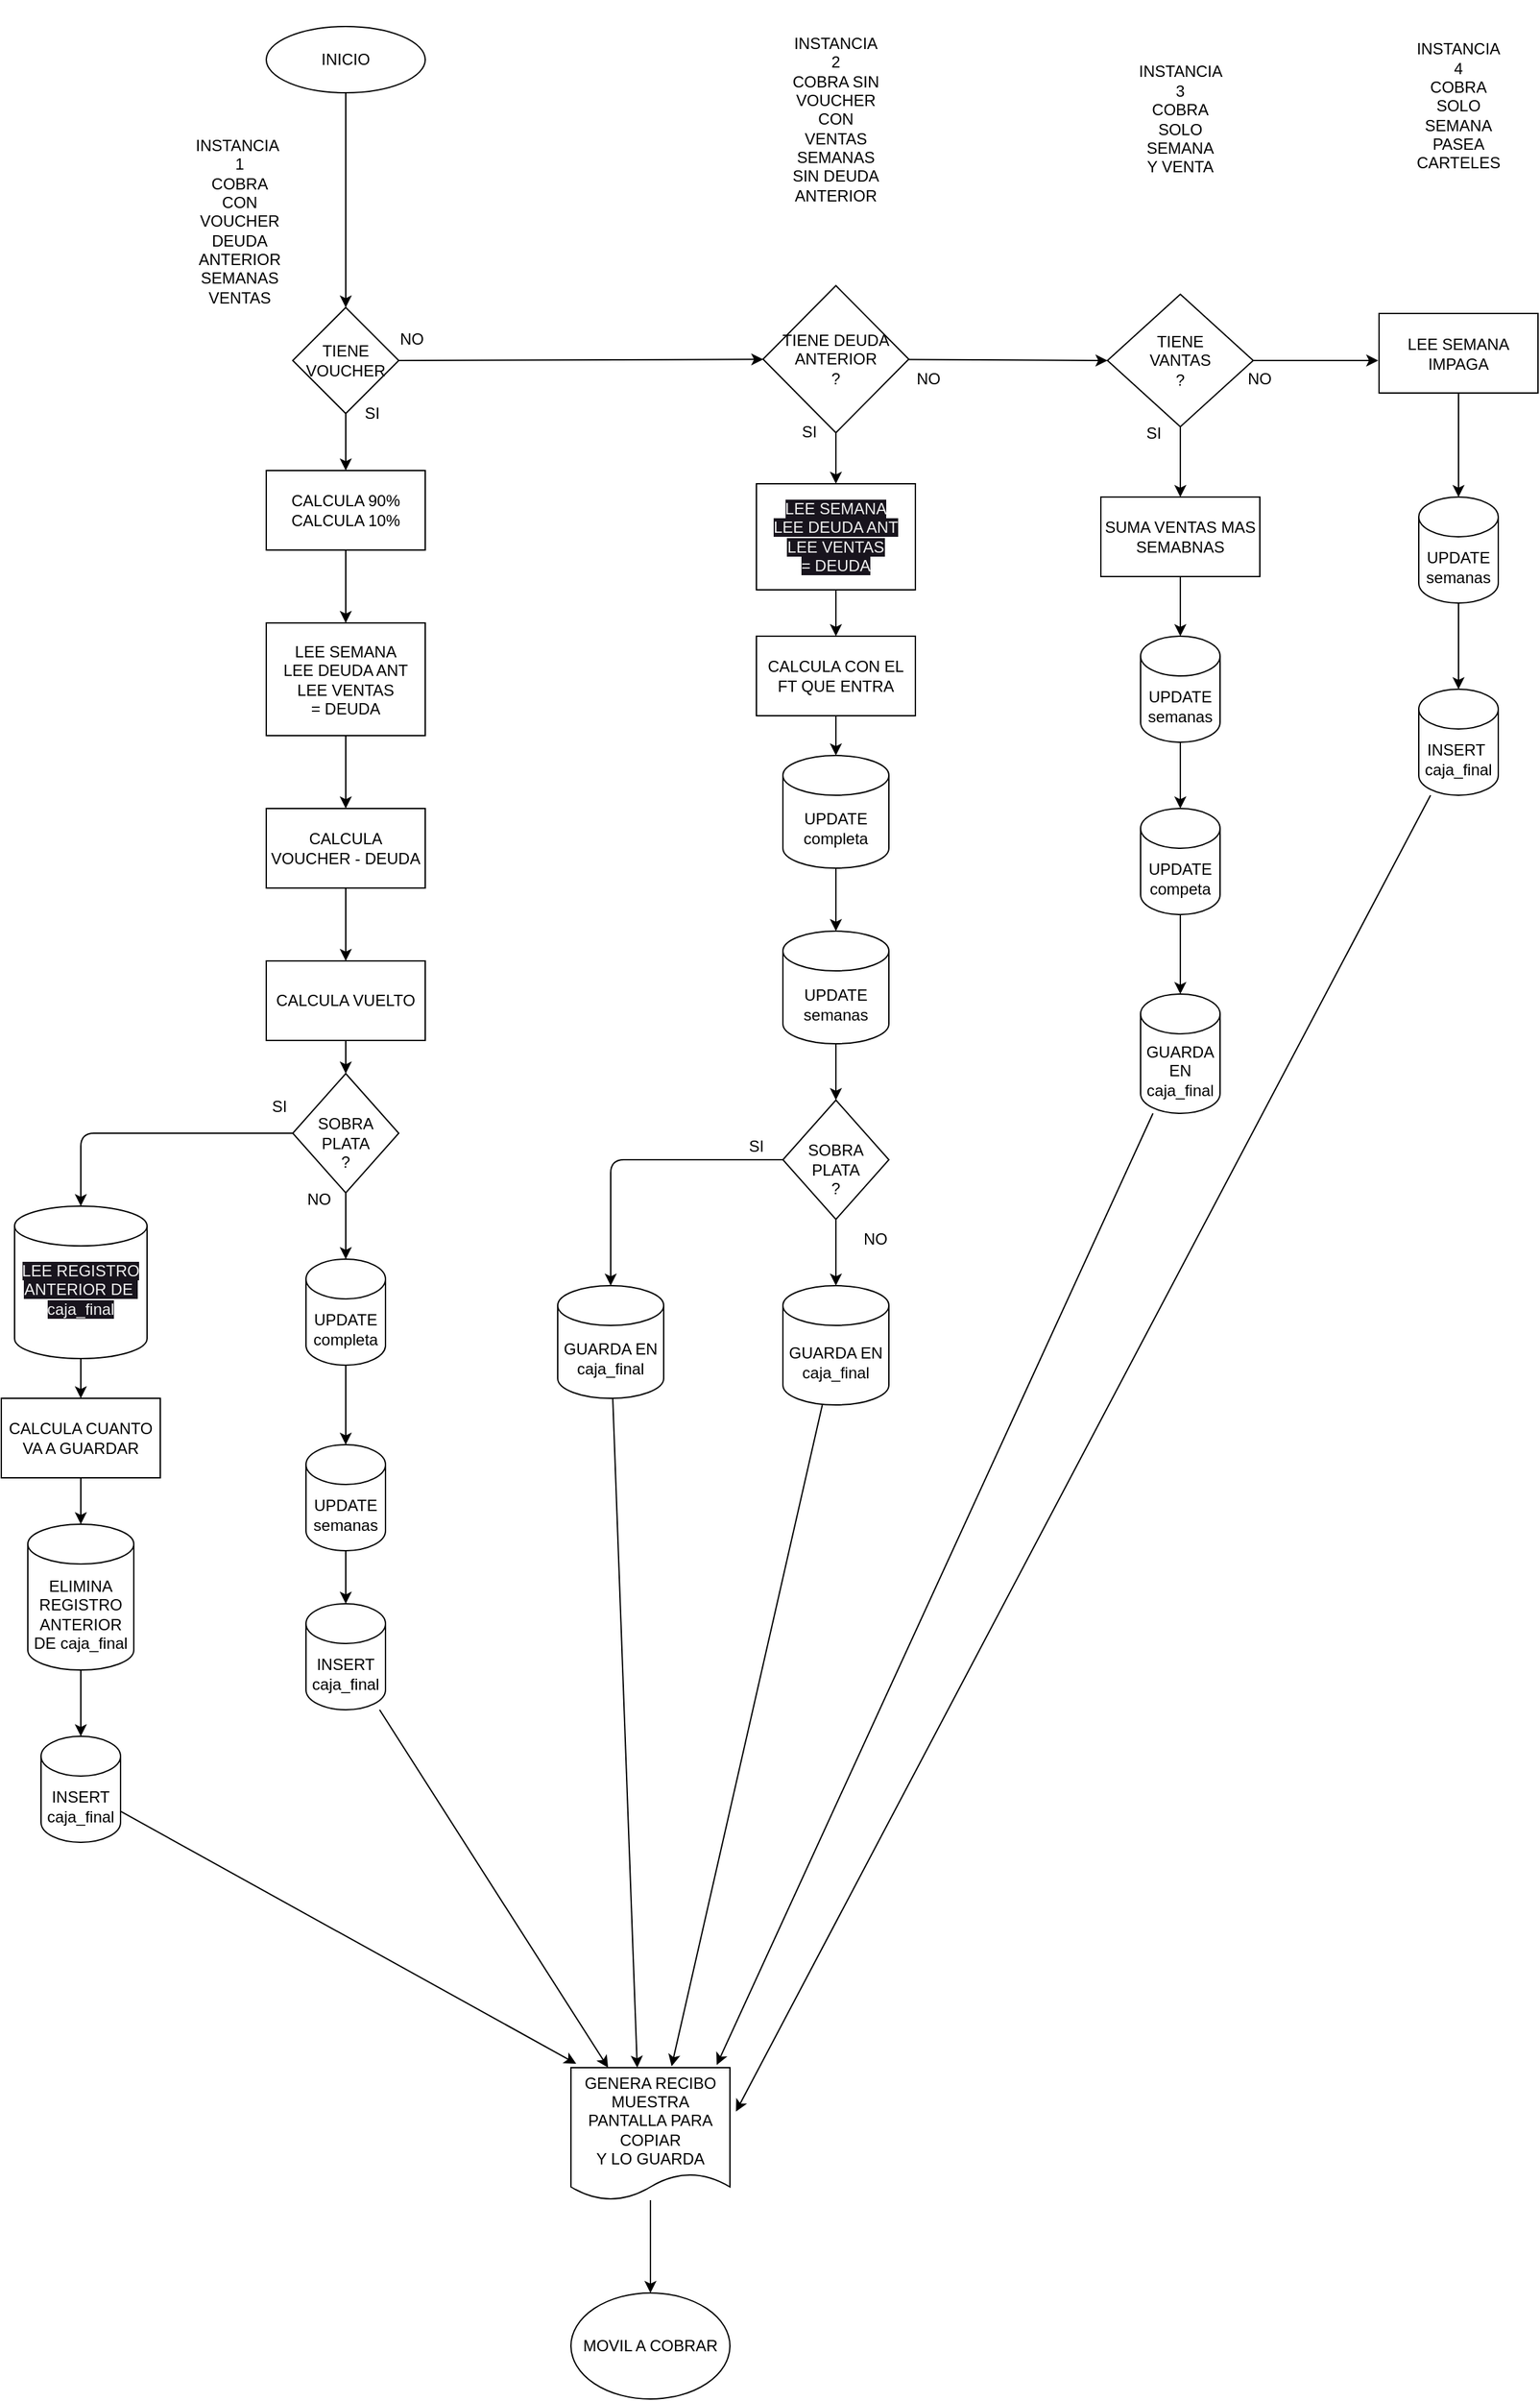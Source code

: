 <mxfile>
    <diagram id="kjOhQMgdqAB7MrJRMUMG" name="Página-1">
        <mxGraphModel dx="1461" dy="928" grid="1" gridSize="10" guides="1" tooltips="1" connect="1" arrows="1" fold="1" page="0" pageScale="1" pageWidth="827" pageHeight="1169" math="0" shadow="0">
            <root>
                <mxCell id="0"/>
                <mxCell id="1" parent="0"/>
                <mxCell id="9" style="edgeStyle=none;html=1;exitX=0.5;exitY=1;exitDx=0;exitDy=0;entryX=0.5;entryY=0;entryDx=0;entryDy=0;" parent="1" source="2" target="3" edge="1">
                    <mxGeometry relative="1" as="geometry"/>
                </mxCell>
                <mxCell id="2" value="INICIO" style="ellipse;whiteSpace=wrap;html=1;" parent="1" vertex="1">
                    <mxGeometry x="90" y="-60" width="120" height="50" as="geometry"/>
                </mxCell>
                <mxCell id="18" style="edgeStyle=none;html=1;exitX=0.5;exitY=1;exitDx=0;exitDy=0;entryX=0.5;entryY=0;entryDx=0;entryDy=0;" parent="1" source="3" target="4" edge="1">
                    <mxGeometry relative="1" as="geometry"/>
                </mxCell>
                <mxCell id="41" style="edgeStyle=none;html=1;exitX=1;exitY=0.5;exitDx=0;exitDy=0;" parent="1" source="3" target="26" edge="1">
                    <mxGeometry relative="1" as="geometry"/>
                </mxCell>
                <mxCell id="3" value="TIENE VOUCHER" style="rhombus;whiteSpace=wrap;html=1;" parent="1" vertex="1">
                    <mxGeometry x="110" y="152" width="80" height="80" as="geometry"/>
                </mxCell>
                <mxCell id="178" value="" style="edgeStyle=none;html=1;" edge="1" parent="1" source="4" target="58">
                    <mxGeometry relative="1" as="geometry"/>
                </mxCell>
                <mxCell id="4" value="CALCULA 90%&lt;br&gt;CALCULA 10%" style="rounded=0;whiteSpace=wrap;html=1;" parent="1" vertex="1">
                    <mxGeometry x="90" y="275" width="120" height="60" as="geometry"/>
                </mxCell>
                <mxCell id="141" value="" style="edgeStyle=none;html=1;" edge="1" parent="1" source="5" target="92">
                    <mxGeometry relative="1" as="geometry"/>
                </mxCell>
                <mxCell id="5" value="SUMA VENTAS MAS SEMABNAS" style="whiteSpace=wrap;html=1;" parent="1" vertex="1">
                    <mxGeometry x="720" y="295" width="120" height="60" as="geometry"/>
                </mxCell>
                <mxCell id="175" style="edgeStyle=none;html=1;entryX=0.917;entryY=-0.02;entryDx=0;entryDy=0;entryPerimeter=0;" edge="1" parent="1" source="21" target="169">
                    <mxGeometry relative="1" as="geometry"/>
                </mxCell>
                <mxCell id="21" value="GUARDA EN caja_final" style="shape=cylinder3;whiteSpace=wrap;html=1;boundedLbl=1;backgroundOutline=1;size=15;" parent="1" vertex="1">
                    <mxGeometry x="750" y="670" width="60" height="90" as="geometry"/>
                </mxCell>
                <mxCell id="32" style="edgeStyle=none;html=1;exitX=0.5;exitY=1;exitDx=0;exitDy=0;entryX=0.5;entryY=0;entryDx=0;entryDy=0;" parent="1" source="26" target="31" edge="1">
                    <mxGeometry relative="1" as="geometry"/>
                </mxCell>
                <mxCell id="136" style="edgeStyle=none;html=1;entryX=0;entryY=0.5;entryDx=0;entryDy=0;" edge="1" parent="1" source="26" target="135">
                    <mxGeometry relative="1" as="geometry"/>
                </mxCell>
                <mxCell id="26" value="TIENE DEUDA ANTERIOR&lt;br&gt;?" style="rhombus;whiteSpace=wrap;html=1;" parent="1" vertex="1">
                    <mxGeometry x="465" y="135.5" width="110" height="111" as="geometry"/>
                </mxCell>
                <mxCell id="27" value="SI" style="text;strokeColor=none;align=center;fillColor=none;html=1;verticalAlign=middle;whiteSpace=wrap;rounded=0;" parent="1" vertex="1">
                    <mxGeometry x="470" y="231" width="60" height="30" as="geometry"/>
                </mxCell>
                <mxCell id="28" value="NO" style="text;strokeColor=none;align=center;fillColor=none;html=1;verticalAlign=middle;whiteSpace=wrap;rounded=0;" parent="1" vertex="1">
                    <mxGeometry x="560" y="191" width="60" height="30" as="geometry"/>
                </mxCell>
                <mxCell id="37" style="edgeStyle=none;html=1;exitX=0.5;exitY=1;exitDx=0;exitDy=0;entryX=0.5;entryY=0;entryDx=0;entryDy=0;" parent="1" source="31" target="34" edge="1">
                    <mxGeometry relative="1" as="geometry"/>
                </mxCell>
                <mxCell id="31" value="&lt;span style=&quot;color: rgb(240, 240, 240); font-family: Helvetica; font-size: 12px; font-style: normal; font-variant-ligatures: normal; font-variant-caps: normal; font-weight: 400; letter-spacing: normal; orphans: 2; text-align: center; text-indent: 0px; text-transform: none; widows: 2; word-spacing: 0px; -webkit-text-stroke-width: 0px; background-color: rgb(24, 20, 29); text-decoration-thickness: initial; text-decoration-style: initial; text-decoration-color: initial; float: none; display: inline !important;&quot;&gt;LEE SEMANA&lt;/span&gt;&lt;br style=&quot;border-color: rgb(0, 0, 0); color: rgb(240, 240, 240); font-family: Helvetica; font-size: 12px; font-style: normal; font-variant-ligatures: normal; font-variant-caps: normal; font-weight: 400; letter-spacing: normal; orphans: 2; text-align: center; text-indent: 0px; text-transform: none; widows: 2; word-spacing: 0px; -webkit-text-stroke-width: 0px; background-color: rgb(24, 20, 29); text-decoration-thickness: initial; text-decoration-style: initial; text-decoration-color: initial;&quot;&gt;&lt;span style=&quot;color: rgb(240, 240, 240); font-family: Helvetica; font-size: 12px; font-style: normal; font-variant-ligatures: normal; font-variant-caps: normal; font-weight: 400; letter-spacing: normal; orphans: 2; text-align: center; text-indent: 0px; text-transform: none; widows: 2; word-spacing: 0px; -webkit-text-stroke-width: 0px; background-color: rgb(24, 20, 29); text-decoration-thickness: initial; text-decoration-style: initial; text-decoration-color: initial; float: none; display: inline !important;&quot;&gt;LEE DEUDA ANT&lt;/span&gt;&lt;br style=&quot;border-color: rgb(0, 0, 0); color: rgb(240, 240, 240); font-family: Helvetica; font-size: 12px; font-style: normal; font-variant-ligatures: normal; font-variant-caps: normal; font-weight: 400; letter-spacing: normal; orphans: 2; text-align: center; text-indent: 0px; text-transform: none; widows: 2; word-spacing: 0px; -webkit-text-stroke-width: 0px; background-color: rgb(24, 20, 29); text-decoration-thickness: initial; text-decoration-style: initial; text-decoration-color: initial;&quot;&gt;&lt;span style=&quot;color: rgb(240, 240, 240); font-family: Helvetica; font-size: 12px; font-style: normal; font-variant-ligatures: normal; font-variant-caps: normal; font-weight: 400; letter-spacing: normal; orphans: 2; text-align: center; text-indent: 0px; text-transform: none; widows: 2; word-spacing: 0px; -webkit-text-stroke-width: 0px; background-color: rgb(24, 20, 29); text-decoration-thickness: initial; text-decoration-style: initial; text-decoration-color: initial; float: none; display: inline !important;&quot;&gt;LEE VENTAS&lt;/span&gt;&lt;br style=&quot;border-color: rgb(0, 0, 0); color: rgb(240, 240, 240); font-family: Helvetica; font-size: 12px; font-style: normal; font-variant-ligatures: normal; font-variant-caps: normal; font-weight: 400; letter-spacing: normal; orphans: 2; text-align: center; text-indent: 0px; text-transform: none; widows: 2; word-spacing: 0px; -webkit-text-stroke-width: 0px; background-color: rgb(24, 20, 29); text-decoration-thickness: initial; text-decoration-style: initial; text-decoration-color: initial;&quot;&gt;&lt;span style=&quot;color: rgb(240, 240, 240); font-family: Helvetica; font-size: 12px; font-style: normal; font-variant-ligatures: normal; font-variant-caps: normal; font-weight: 400; letter-spacing: normal; orphans: 2; text-align: center; text-indent: 0px; text-transform: none; widows: 2; word-spacing: 0px; -webkit-text-stroke-width: 0px; background-color: rgb(24, 20, 29); text-decoration-thickness: initial; text-decoration-style: initial; text-decoration-color: initial; float: none; display: inline !important;&quot;&gt;= DEUDA&lt;/span&gt;" style="rounded=0;whiteSpace=wrap;html=1;" parent="1" vertex="1">
                    <mxGeometry x="460" y="285" width="120" height="80" as="geometry"/>
                </mxCell>
                <mxCell id="154" value="" style="edgeStyle=none;html=1;" edge="1" parent="1" source="34" target="108">
                    <mxGeometry relative="1" as="geometry"/>
                </mxCell>
                <mxCell id="34" value="CALCULA CON EL FT QUE ENTRA" style="rounded=0;whiteSpace=wrap;html=1;" parent="1" vertex="1">
                    <mxGeometry x="460" y="400" width="120" height="60" as="geometry"/>
                </mxCell>
                <mxCell id="174" style="edgeStyle=none;html=1;entryX=0.633;entryY=-0.01;entryDx=0;entryDy=0;entryPerimeter=0;" edge="1" parent="1" source="35" target="169">
                    <mxGeometry relative="1" as="geometry"/>
                </mxCell>
                <mxCell id="35" value="GUARDA EN&lt;br&gt;caja_final" style="shape=cylinder3;whiteSpace=wrap;html=1;boundedLbl=1;backgroundOutline=1;size=15;" parent="1" vertex="1">
                    <mxGeometry x="480" y="890" width="80" height="90" as="geometry"/>
                </mxCell>
                <mxCell id="42" value="SI" style="text;strokeColor=none;align=center;fillColor=none;html=1;verticalAlign=middle;whiteSpace=wrap;rounded=0;" parent="1" vertex="1">
                    <mxGeometry x="140" y="216.5" width="60" height="30" as="geometry"/>
                </mxCell>
                <mxCell id="44" value="NO" style="text;strokeColor=none;align=center;fillColor=none;html=1;verticalAlign=middle;whiteSpace=wrap;rounded=0;" parent="1" vertex="1">
                    <mxGeometry x="170" y="161" width="60" height="30" as="geometry"/>
                </mxCell>
                <mxCell id="100" value="" style="edgeStyle=none;html=1;" edge="1" parent="1" source="48" target="81">
                    <mxGeometry relative="1" as="geometry"/>
                </mxCell>
                <mxCell id="48" value="CALCULA VOUCHER - DEUDA" style="rounded=0;whiteSpace=wrap;html=1;" parent="1" vertex="1">
                    <mxGeometry x="90" y="530" width="120" height="60" as="geometry"/>
                </mxCell>
                <mxCell id="172" style="edgeStyle=none;html=1;" edge="1" parent="1" source="49" target="169">
                    <mxGeometry relative="1" as="geometry"/>
                </mxCell>
                <mxCell id="49" value="INSERT caja_final" style="shape=cylinder3;whiteSpace=wrap;html=1;boundedLbl=1;backgroundOutline=1;size=15;" parent="1" vertex="1">
                    <mxGeometry x="120" y="1130" width="60" height="80" as="geometry"/>
                </mxCell>
                <mxCell id="76" value="" style="edgeStyle=none;html=1;" parent="1" source="58" target="48" edge="1">
                    <mxGeometry relative="1" as="geometry"/>
                </mxCell>
                <mxCell id="58" value="LEE SEMANA&lt;br&gt;LEE DEUDA ANT&lt;br&gt;LEE VENTAS&lt;br&gt;= DEUDA" style="rounded=0;whiteSpace=wrap;html=1;" parent="1" vertex="1">
                    <mxGeometry x="90" y="390" width="120" height="85" as="geometry"/>
                </mxCell>
                <mxCell id="115" value="" style="edgeStyle=none;html=1;" edge="1" parent="1" source="81" target="113">
                    <mxGeometry relative="1" as="geometry"/>
                </mxCell>
                <mxCell id="81" value="CALCULA VUELTO" style="whiteSpace=wrap;html=1;" parent="1" vertex="1">
                    <mxGeometry x="90" y="645" width="120" height="60" as="geometry"/>
                </mxCell>
                <mxCell id="143" value="" style="edgeStyle=none;html=1;" edge="1" parent="1" source="89" target="21">
                    <mxGeometry relative="1" as="geometry"/>
                </mxCell>
                <mxCell id="89" value="UPDATE competa" style="shape=cylinder3;whiteSpace=wrap;html=1;boundedLbl=1;backgroundOutline=1;size=15;" parent="1" vertex="1">
                    <mxGeometry x="750" y="530" width="60" height="80" as="geometry"/>
                </mxCell>
                <mxCell id="142" value="" style="edgeStyle=none;html=1;" edge="1" parent="1" source="92" target="89">
                    <mxGeometry relative="1" as="geometry"/>
                </mxCell>
                <mxCell id="92" value="UPDATE semanas" style="shape=cylinder3;whiteSpace=wrap;html=1;boundedLbl=1;backgroundOutline=1;size=15;" parent="1" vertex="1">
                    <mxGeometry x="750" y="400" width="60" height="80" as="geometry"/>
                </mxCell>
                <mxCell id="102" value="" style="edgeStyle=none;html=1;" edge="1" parent="1" source="98" target="99">
                    <mxGeometry relative="1" as="geometry"/>
                </mxCell>
                <mxCell id="98" value="UPDATE completa" style="shape=cylinder3;whiteSpace=wrap;html=1;boundedLbl=1;backgroundOutline=1;size=15;" vertex="1" parent="1">
                    <mxGeometry x="120" y="870" width="60" height="80" as="geometry"/>
                </mxCell>
                <mxCell id="103" value="" style="edgeStyle=none;html=1;" edge="1" parent="1" source="99" target="49">
                    <mxGeometry relative="1" as="geometry"/>
                </mxCell>
                <mxCell id="99" value="UPDATE semanas" style="shape=cylinder3;whiteSpace=wrap;html=1;boundedLbl=1;backgroundOutline=1;size=15;" vertex="1" parent="1">
                    <mxGeometry x="120" y="1010" width="60" height="80" as="geometry"/>
                </mxCell>
                <mxCell id="157" value="" style="edgeStyle=none;html=1;entryX=0.5;entryY=0;entryDx=0;entryDy=0;" edge="1" parent="1" source="107" target="123">
                    <mxGeometry relative="1" as="geometry"/>
                </mxCell>
                <mxCell id="107" value="UPDATE&lt;br&gt;semanas" style="shape=cylinder3;whiteSpace=wrap;html=1;boundedLbl=1;backgroundOutline=1;size=15;" vertex="1" parent="1">
                    <mxGeometry x="480" y="622.5" width="80" height="85" as="geometry"/>
                </mxCell>
                <mxCell id="155" value="" style="edgeStyle=none;html=1;" edge="1" parent="1" source="108" target="107">
                    <mxGeometry relative="1" as="geometry"/>
                </mxCell>
                <mxCell id="108" value="UPDATE&lt;br&gt;completa" style="shape=cylinder3;whiteSpace=wrap;html=1;boundedLbl=1;backgroundOutline=1;size=15;" vertex="1" parent="1">
                    <mxGeometry x="480" y="490" width="80" height="85" as="geometry"/>
                </mxCell>
                <mxCell id="114" value="" style="edgeStyle=none;html=1;" edge="1" parent="1" source="113" target="98">
                    <mxGeometry relative="1" as="geometry"/>
                </mxCell>
                <mxCell id="162" style="edgeStyle=none;html=1;entryX=0.5;entryY=0;entryDx=0;entryDy=0;entryPerimeter=0;" edge="1" parent="1" source="113" target="160">
                    <mxGeometry relative="1" as="geometry">
                        <Array as="points">
                            <mxPoint x="-50" y="775"/>
                        </Array>
                    </mxGeometry>
                </mxCell>
                <mxCell id="113" value="&lt;br&gt;SOBRA PLATA&lt;br&gt;?" style="rhombus;whiteSpace=wrap;html=1;" vertex="1" parent="1">
                    <mxGeometry x="110" y="730" width="80" height="90" as="geometry"/>
                </mxCell>
                <mxCell id="116" value="SI" style="text;strokeColor=none;align=center;fillColor=none;html=1;verticalAlign=middle;whiteSpace=wrap;rounded=0;" vertex="1" parent="1">
                    <mxGeometry x="70" y="740" width="60" height="30" as="geometry"/>
                </mxCell>
                <mxCell id="117" value="NO" style="text;strokeColor=none;align=center;fillColor=none;html=1;verticalAlign=middle;whiteSpace=wrap;rounded=0;" vertex="1" parent="1">
                    <mxGeometry x="100" y="810" width="60" height="30" as="geometry"/>
                </mxCell>
                <mxCell id="171" style="edgeStyle=none;html=1;entryX=0.033;entryY=-0.03;entryDx=0;entryDy=0;entryPerimeter=0;" edge="1" parent="1" source="120" target="169">
                    <mxGeometry relative="1" as="geometry"/>
                </mxCell>
                <mxCell id="120" value="INSERT&lt;br&gt;caja_final" style="shape=cylinder3;whiteSpace=wrap;html=1;boundedLbl=1;backgroundOutline=1;size=15;" vertex="1" parent="1">
                    <mxGeometry x="-80" y="1230" width="60" height="80" as="geometry"/>
                </mxCell>
                <mxCell id="124" value="" style="edgeStyle=none;html=1;" edge="1" parent="1" source="123" target="35">
                    <mxGeometry relative="1" as="geometry"/>
                </mxCell>
                <mxCell id="126" style="edgeStyle=none;html=1;entryX=0.5;entryY=0;entryDx=0;entryDy=0;entryPerimeter=0;" edge="1" parent="1" source="123" target="125">
                    <mxGeometry relative="1" as="geometry">
                        <Array as="points">
                            <mxPoint x="350" y="795"/>
                        </Array>
                    </mxGeometry>
                </mxCell>
                <mxCell id="123" value="&lt;br&gt;SOBRA PLATA&lt;br&gt;?" style="rhombus;whiteSpace=wrap;html=1;" vertex="1" parent="1">
                    <mxGeometry x="480" y="750" width="80" height="90" as="geometry"/>
                </mxCell>
                <mxCell id="173" style="edgeStyle=none;html=1;entryX=0.417;entryY=0;entryDx=0;entryDy=0;entryPerimeter=0;" edge="1" parent="1" source="125" target="169">
                    <mxGeometry relative="1" as="geometry"/>
                </mxCell>
                <mxCell id="125" value="GUARDA EN&lt;br&gt;caja_final" style="shape=cylinder3;whiteSpace=wrap;html=1;boundedLbl=1;backgroundOutline=1;size=15;" vertex="1" parent="1">
                    <mxGeometry x="310" y="890" width="80" height="85" as="geometry"/>
                </mxCell>
                <mxCell id="127" value="NO" style="text;strokeColor=none;align=center;fillColor=none;html=1;verticalAlign=middle;whiteSpace=wrap;rounded=0;" vertex="1" parent="1">
                    <mxGeometry x="520" y="840" width="60" height="30" as="geometry"/>
                </mxCell>
                <mxCell id="128" value="SI" style="text;strokeColor=none;align=center;fillColor=none;html=1;verticalAlign=middle;whiteSpace=wrap;rounded=0;" vertex="1" parent="1">
                    <mxGeometry x="430" y="770" width="60" height="30" as="geometry"/>
                </mxCell>
                <mxCell id="131" value="INSTANCIA&amp;nbsp; 1&lt;br&gt;COBRA CON VOUCHER DEUDA ANTERIOR&lt;br&gt;SEMANAS&lt;br&gt;VENTAS" style="text;strokeColor=none;align=center;fillColor=none;html=1;verticalAlign=middle;whiteSpace=wrap;rounded=0;" vertex="1" parent="1">
                    <mxGeometry x="40" y="21" width="60" height="131" as="geometry"/>
                </mxCell>
                <mxCell id="132" value="INSTANCIA 2&lt;br&gt;COBRA SIN VOUCHER CON VENTAS SEMANAS&lt;br&gt;SIN DEUDA ANTERIOR" style="text;strokeColor=none;align=center;fillColor=none;html=1;verticalAlign=middle;whiteSpace=wrap;rounded=0;" vertex="1" parent="1">
                    <mxGeometry x="485" y="-80" width="70" height="180" as="geometry"/>
                </mxCell>
                <mxCell id="133" value="INSTANCIA 3&lt;br&gt;COBRA SOLO SEMANA&lt;br&gt;Y VENTA" style="text;strokeColor=none;align=center;fillColor=none;html=1;verticalAlign=middle;whiteSpace=wrap;rounded=0;" vertex="1" parent="1">
                    <mxGeometry x="750" y="-40" width="60" height="100" as="geometry"/>
                </mxCell>
                <mxCell id="134" value="INSTANCIA 4&lt;br&gt;COBRA SOLO SEMANA&lt;br&gt;PASEA CARTELES" style="text;strokeColor=none;align=center;fillColor=none;html=1;verticalAlign=middle;whiteSpace=wrap;rounded=0;" vertex="1" parent="1">
                    <mxGeometry x="960" y="-70" width="60" height="140" as="geometry"/>
                </mxCell>
                <mxCell id="140" value="" style="edgeStyle=none;html=1;" edge="1" parent="1" source="135" target="5">
                    <mxGeometry relative="1" as="geometry"/>
                </mxCell>
                <mxCell id="150" style="edgeStyle=none;html=1;entryX=-0.005;entryY=0.592;entryDx=0;entryDy=0;entryPerimeter=0;" edge="1" parent="1" source="135" target="145">
                    <mxGeometry relative="1" as="geometry"/>
                </mxCell>
                <mxCell id="135" value="TIENE &lt;br&gt;VANTAS&lt;br&gt;?" style="rhombus;whiteSpace=wrap;html=1;" vertex="1" parent="1">
                    <mxGeometry x="725" y="142" width="110" height="100" as="geometry"/>
                </mxCell>
                <mxCell id="139" value="SI" style="text;strokeColor=none;align=center;fillColor=none;html=1;verticalAlign=middle;whiteSpace=wrap;rounded=0;" vertex="1" parent="1">
                    <mxGeometry x="730" y="232" width="60" height="30" as="geometry"/>
                </mxCell>
                <mxCell id="151" value="" style="edgeStyle=none;html=1;" edge="1" parent="1" source="145" target="146">
                    <mxGeometry relative="1" as="geometry"/>
                </mxCell>
                <mxCell id="145" value="LEE SEMANA IMPAGA" style="rounded=0;whiteSpace=wrap;html=1;" vertex="1" parent="1">
                    <mxGeometry x="930" y="156.5" width="120" height="60" as="geometry"/>
                </mxCell>
                <mxCell id="152" value="" style="edgeStyle=none;html=1;" edge="1" parent="1" source="146" target="147">
                    <mxGeometry relative="1" as="geometry"/>
                </mxCell>
                <mxCell id="146" value="UPDATE&lt;br&gt;semanas" style="shape=cylinder3;whiteSpace=wrap;html=1;boundedLbl=1;backgroundOutline=1;size=15;" vertex="1" parent="1">
                    <mxGeometry x="960" y="295" width="60" height="80" as="geometry"/>
                </mxCell>
                <mxCell id="177" style="edgeStyle=none;html=1;entryX=1.038;entryY=0.331;entryDx=0;entryDy=0;entryPerimeter=0;" edge="1" parent="1" source="147" target="169">
                    <mxGeometry relative="1" as="geometry"/>
                </mxCell>
                <mxCell id="147" value="INSERT&amp;nbsp;&lt;br&gt;caja_final" style="shape=cylinder3;whiteSpace=wrap;html=1;boundedLbl=1;backgroundOutline=1;size=15;" vertex="1" parent="1">
                    <mxGeometry x="960" y="440" width="60" height="80" as="geometry"/>
                </mxCell>
                <mxCell id="149" value="NO" style="text;strokeColor=none;align=center;fillColor=none;html=1;verticalAlign=middle;whiteSpace=wrap;rounded=0;" vertex="1" parent="1">
                    <mxGeometry x="810" y="191" width="60" height="30" as="geometry"/>
                </mxCell>
                <mxCell id="163" value="" style="edgeStyle=none;html=1;" edge="1" parent="1" source="160" target="161">
                    <mxGeometry relative="1" as="geometry"/>
                </mxCell>
                <mxCell id="160" value="&#10;&lt;span style=&quot;color: rgb(240, 240, 240); font-family: Helvetica; font-size: 12px; font-style: normal; font-variant-ligatures: normal; font-variant-caps: normal; font-weight: 400; letter-spacing: normal; orphans: 2; text-align: center; text-indent: 0px; text-transform: none; widows: 2; word-spacing: 0px; -webkit-text-stroke-width: 0px; background-color: rgb(24, 20, 29); text-decoration-thickness: initial; text-decoration-style: initial; text-decoration-color: initial; float: none; display: inline !important;&quot;&gt;LEE REGISTRO ANTERIOR DE&amp;nbsp;&lt;/span&gt;&lt;br style=&quot;border-color: rgb(0, 0, 0); color: rgb(240, 240, 240); font-family: Helvetica; font-size: 12px; font-style: normal; font-variant-ligatures: normal; font-variant-caps: normal; font-weight: 400; letter-spacing: normal; orphans: 2; text-align: center; text-indent: 0px; text-transform: none; widows: 2; word-spacing: 0px; -webkit-text-stroke-width: 0px; background-color: rgb(24, 20, 29); text-decoration-thickness: initial; text-decoration-style: initial; text-decoration-color: initial;&quot;&gt;&lt;span style=&quot;color: rgb(240, 240, 240); font-family: Helvetica; font-size: 12px; font-style: normal; font-variant-ligatures: normal; font-variant-caps: normal; font-weight: 400; letter-spacing: normal; orphans: 2; text-align: center; text-indent: 0px; text-transform: none; widows: 2; word-spacing: 0px; -webkit-text-stroke-width: 0px; background-color: rgb(24, 20, 29); text-decoration-thickness: initial; text-decoration-style: initial; text-decoration-color: initial; float: none; display: inline !important;&quot;&gt;caja_final&lt;/span&gt;&#10;&#10;" style="shape=cylinder3;whiteSpace=wrap;html=1;boundedLbl=1;backgroundOutline=1;size=15;" vertex="1" parent="1">
                    <mxGeometry x="-100" y="830" width="100" height="115" as="geometry"/>
                </mxCell>
                <mxCell id="166" value="" style="edgeStyle=none;html=1;" edge="1" parent="1" source="161" target="165">
                    <mxGeometry relative="1" as="geometry"/>
                </mxCell>
                <mxCell id="161" value="CALCULA CUANTO VA A GUARDAR" style="rounded=0;whiteSpace=wrap;html=1;" vertex="1" parent="1">
                    <mxGeometry x="-110" y="975" width="120" height="60" as="geometry"/>
                </mxCell>
                <mxCell id="167" value="" style="edgeStyle=none;html=1;" edge="1" parent="1" source="165" target="120">
                    <mxGeometry relative="1" as="geometry"/>
                </mxCell>
                <mxCell id="165" value="ELIMINA REGISTRO ANTERIOR DE caja_final" style="shape=cylinder3;whiteSpace=wrap;html=1;boundedLbl=1;backgroundOutline=1;size=15;" vertex="1" parent="1">
                    <mxGeometry x="-90" y="1070" width="80" height="110" as="geometry"/>
                </mxCell>
                <mxCell id="176" value="" style="edgeStyle=none;html=1;" edge="1" parent="1" source="169" target="170">
                    <mxGeometry relative="1" as="geometry"/>
                </mxCell>
                <mxCell id="169" value="GENERA RECIBO&lt;br&gt;MUESTRA PANTALLA PARA COPIAR&lt;br&gt;Y LO GUARDA" style="shape=document;whiteSpace=wrap;html=1;boundedLbl=1;size=0.2;" vertex="1" parent="1">
                    <mxGeometry x="320" y="1480" width="120" height="100" as="geometry"/>
                </mxCell>
                <mxCell id="170" value="MOVIL A COBRAR" style="ellipse;whiteSpace=wrap;html=1;" vertex="1" parent="1">
                    <mxGeometry x="320" y="1650" width="120" height="80" as="geometry"/>
                </mxCell>
            </root>
        </mxGraphModel>
    </diagram>
</mxfile>